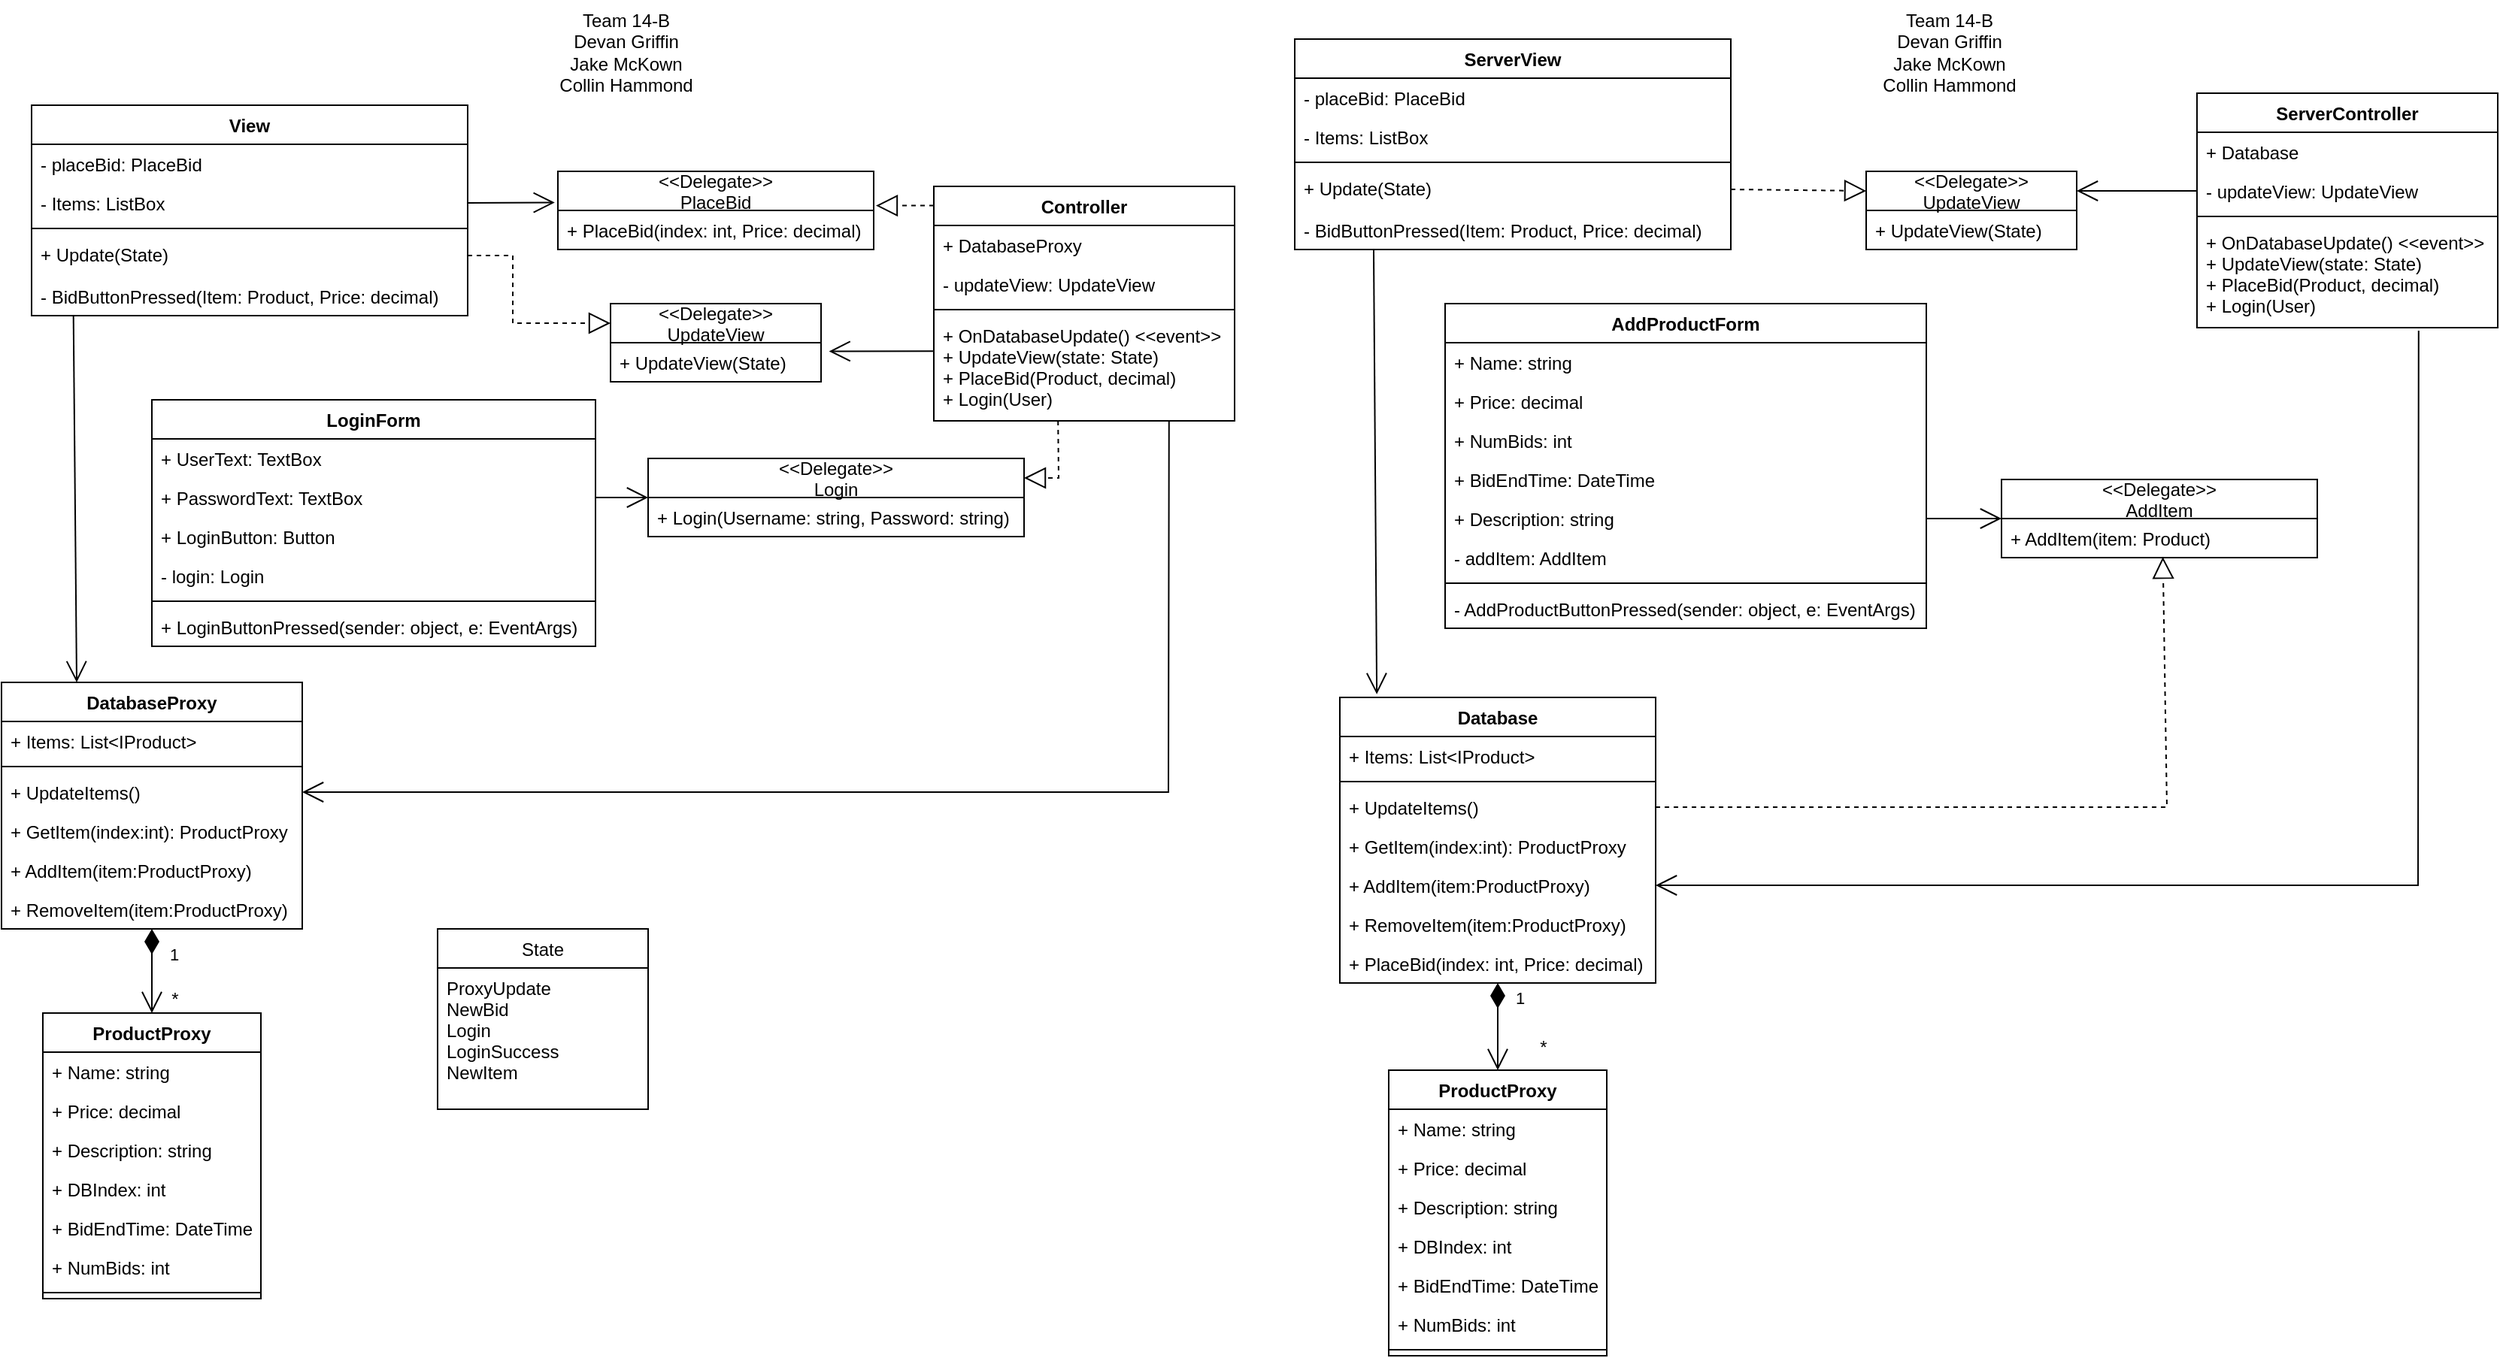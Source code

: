 <mxfile version="20.5.0" type="github" pages="5">
  <diagram id="_ybg5xmUOyzJaFLOutYX" name="Client UML Start">
    <mxGraphModel dx="1422" dy="762" grid="1" gridSize="10" guides="1" tooltips="1" connect="1" arrows="1" fold="1" page="1" pageScale="1" pageWidth="850" pageHeight="1100" math="0" shadow="0">
      <root>
        <mxCell id="0" />
        <mxCell id="1" parent="0" />
        <mxCell id="W6bEYYLRIcHPP9rFKCRN-5" value="Team 14-B&lt;br&gt;Devan Griffin&lt;br&gt;Jake McKown&lt;br&gt;Collin Hammond" style="text;html=1;align=center;verticalAlign=middle;resizable=0;points=[];autosize=1;strokeColor=none;fillColor=none;" parent="1" vertex="1">
          <mxGeometry x="370" y="16" width="110" height="70" as="geometry" />
        </mxCell>
        <mxCell id="W6bEYYLRIcHPP9rFKCRN-11" value="Controller" style="swimlane;fontStyle=1;align=center;verticalAlign=top;childLayout=stackLayout;horizontal=1;startSize=26;horizontalStack=0;resizeParent=1;resizeParentMax=0;resizeLast=0;collapsible=1;marginBottom=0;" parent="1" vertex="1">
          <mxGeometry x="630" y="140" width="200" height="156" as="geometry" />
        </mxCell>
        <mxCell id="W6bEYYLRIcHPP9rFKCRN-12" value="+ DatabaseProxy" style="text;strokeColor=none;fillColor=none;align=left;verticalAlign=top;spacingLeft=4;spacingRight=4;overflow=hidden;rotatable=0;points=[[0,0.5],[1,0.5]];portConstraint=eastwest;" parent="W6bEYYLRIcHPP9rFKCRN-11" vertex="1">
          <mxGeometry y="26" width="200" height="26" as="geometry" />
        </mxCell>
        <mxCell id="s_Hu0N8brTCRO-Dts35n-42" value="- updateView: UpdateView" style="text;strokeColor=none;fillColor=none;align=left;verticalAlign=top;spacingLeft=4;spacingRight=4;overflow=hidden;rotatable=0;points=[[0,0.5],[1,0.5]];portConstraint=eastwest;" parent="W6bEYYLRIcHPP9rFKCRN-11" vertex="1">
          <mxGeometry y="52" width="200" height="26" as="geometry" />
        </mxCell>
        <mxCell id="W6bEYYLRIcHPP9rFKCRN-13" value="" style="line;strokeWidth=1;fillColor=none;align=left;verticalAlign=middle;spacingTop=-1;spacingLeft=3;spacingRight=3;rotatable=0;labelPosition=right;points=[];portConstraint=eastwest;strokeColor=inherit;" parent="W6bEYYLRIcHPP9rFKCRN-11" vertex="1">
          <mxGeometry y="78" width="200" height="8" as="geometry" />
        </mxCell>
        <mxCell id="W6bEYYLRIcHPP9rFKCRN-14" value="+ OnDatabaseUpdate() &lt;&lt;event&gt;&gt;&#xa;+ UpdateView(state: State)&#xa;+ PlaceBid(Product, decimal)&#xa;+ Login(User)" style="text;strokeColor=none;fillColor=none;align=left;verticalAlign=top;spacingLeft=4;spacingRight=4;overflow=hidden;rotatable=0;points=[[0,0.5],[1,0.5]];portConstraint=eastwest;" parent="W6bEYYLRIcHPP9rFKCRN-11" vertex="1">
          <mxGeometry y="86" width="200" height="70" as="geometry" />
        </mxCell>
        <mxCell id="W6bEYYLRIcHPP9rFKCRN-16" value="View" style="swimlane;fontStyle=1;align=center;verticalAlign=top;childLayout=stackLayout;horizontal=1;startSize=26;horizontalStack=0;resizeParent=1;resizeParentMax=0;resizeLast=0;collapsible=1;marginBottom=0;" parent="1" vertex="1">
          <mxGeometry x="30" y="86" width="290" height="140" as="geometry" />
        </mxCell>
        <mxCell id="X-ZSnhfLiTsd9ziclmZ1-25" value="- placeBid: PlaceBid" style="text;strokeColor=none;fillColor=none;align=left;verticalAlign=top;spacingLeft=4;spacingRight=4;overflow=hidden;rotatable=0;points=[[0,0.5],[1,0.5]];portConstraint=eastwest;" parent="W6bEYYLRIcHPP9rFKCRN-16" vertex="1">
          <mxGeometry y="26" width="290" height="26" as="geometry" />
        </mxCell>
        <mxCell id="s_Hu0N8brTCRO-Dts35n-7" value="- Items: ListBox" style="text;strokeColor=none;fillColor=none;align=left;verticalAlign=top;spacingLeft=4;spacingRight=4;overflow=hidden;rotatable=0;points=[[0,0.5],[1,0.5]];portConstraint=eastwest;" parent="W6bEYYLRIcHPP9rFKCRN-16" vertex="1">
          <mxGeometry y="52" width="290" height="26" as="geometry" />
        </mxCell>
        <mxCell id="W6bEYYLRIcHPP9rFKCRN-18" value="" style="line;strokeWidth=1;fillColor=none;align=left;verticalAlign=middle;spacingTop=-1;spacingLeft=3;spacingRight=3;rotatable=0;labelPosition=right;points=[];portConstraint=eastwest;strokeColor=inherit;" parent="W6bEYYLRIcHPP9rFKCRN-16" vertex="1">
          <mxGeometry y="78" width="290" height="8" as="geometry" />
        </mxCell>
        <mxCell id="W6bEYYLRIcHPP9rFKCRN-19" value="+ Update(State)" style="text;strokeColor=none;fillColor=none;align=left;verticalAlign=top;spacingLeft=4;spacingRight=4;overflow=hidden;rotatable=0;points=[[0,0.5],[1,0.5]];portConstraint=eastwest;" parent="W6bEYYLRIcHPP9rFKCRN-16" vertex="1">
          <mxGeometry y="86" width="290" height="28" as="geometry" />
        </mxCell>
        <mxCell id="s_Hu0N8brTCRO-Dts35n-10" value="- BidButtonPressed(Item: Product, Price: decimal)" style="text;strokeColor=none;fillColor=none;align=left;verticalAlign=top;spacingLeft=4;spacingRight=4;overflow=hidden;rotatable=0;points=[[0,0.5],[1,0.5]];portConstraint=eastwest;" parent="W6bEYYLRIcHPP9rFKCRN-16" vertex="1">
          <mxGeometry y="114" width="290" height="26" as="geometry" />
        </mxCell>
        <mxCell id="W6bEYYLRIcHPP9rFKCRN-22" value="&lt;&lt;Delegate&gt;&gt;&#xa;Login" style="swimlane;fontStyle=0;childLayout=stackLayout;horizontal=1;startSize=26;fillColor=none;horizontalStack=0;resizeParent=1;resizeParentMax=0;resizeLast=0;collapsible=1;marginBottom=0;" parent="1" vertex="1">
          <mxGeometry x="440" y="321" width="250" height="52" as="geometry" />
        </mxCell>
        <mxCell id="W6bEYYLRIcHPP9rFKCRN-23" value="+ Login(Username: string, Password: string)" style="text;strokeColor=none;fillColor=none;align=left;verticalAlign=top;spacingLeft=4;spacingRight=4;overflow=hidden;rotatable=0;points=[[0,0.5],[1,0.5]];portConstraint=eastwest;" parent="W6bEYYLRIcHPP9rFKCRN-22" vertex="1">
          <mxGeometry y="26" width="250" height="26" as="geometry" />
        </mxCell>
        <mxCell id="W6bEYYLRIcHPP9rFKCRN-28" value="&lt;&lt;Delegate&gt;&gt;&#xa;PlaceBid" style="swimlane;fontStyle=0;childLayout=stackLayout;horizontal=1;startSize=26;fillColor=none;horizontalStack=0;resizeParent=1;resizeParentMax=0;resizeLast=0;collapsible=1;marginBottom=0;" parent="1" vertex="1">
          <mxGeometry x="380" y="130" width="210" height="52" as="geometry" />
        </mxCell>
        <mxCell id="W6bEYYLRIcHPP9rFKCRN-29" value="+ PlaceBid(index: int, Price: decimal)" style="text;strokeColor=none;fillColor=none;align=left;verticalAlign=top;spacingLeft=4;spacingRight=4;overflow=hidden;rotatable=0;points=[[0,0.5],[1,0.5]];portConstraint=eastwest;" parent="W6bEYYLRIcHPP9rFKCRN-28" vertex="1">
          <mxGeometry y="26" width="210" height="26" as="geometry" />
        </mxCell>
        <mxCell id="W6bEYYLRIcHPP9rFKCRN-38" value="&lt;&lt;Delegate&gt;&gt;&#xa;UpdateView" style="swimlane;fontStyle=0;childLayout=stackLayout;horizontal=1;startSize=26;fillColor=none;horizontalStack=0;resizeParent=1;resizeParentMax=0;resizeLast=0;collapsible=1;marginBottom=0;" parent="1" vertex="1">
          <mxGeometry x="415" y="218" width="140" height="52" as="geometry" />
        </mxCell>
        <mxCell id="W6bEYYLRIcHPP9rFKCRN-39" value="+ UpdateView(State)" style="text;strokeColor=none;fillColor=none;align=left;verticalAlign=top;spacingLeft=4;spacingRight=4;overflow=hidden;rotatable=0;points=[[0,0.5],[1,0.5]];portConstraint=eastwest;" parent="W6bEYYLRIcHPP9rFKCRN-38" vertex="1">
          <mxGeometry y="26" width="140" height="26" as="geometry" />
        </mxCell>
        <mxCell id="W6bEYYLRIcHPP9rFKCRN-41" value="State" style="swimlane;fontStyle=0;childLayout=stackLayout;horizontal=1;startSize=26;fillColor=none;horizontalStack=0;resizeParent=1;resizeParentMax=0;resizeLast=0;collapsible=1;marginBottom=0;" parent="1" vertex="1">
          <mxGeometry x="300" y="634" width="140" height="120" as="geometry" />
        </mxCell>
        <mxCell id="W6bEYYLRIcHPP9rFKCRN-42" value="ProxyUpdate&#xa;NewBid&#xa;Login&#xa;LoginSuccess&#xa;NewItem" style="text;strokeColor=none;fillColor=none;align=left;verticalAlign=top;spacingLeft=4;spacingRight=4;overflow=hidden;rotatable=0;points=[[0,0.5],[1,0.5]];portConstraint=eastwest;" parent="W6bEYYLRIcHPP9rFKCRN-41" vertex="1">
          <mxGeometry y="26" width="140" height="94" as="geometry" />
        </mxCell>
        <mxCell id="X-ZSnhfLiTsd9ziclmZ1-2" value="DatabaseProxy" style="swimlane;fontStyle=1;align=center;verticalAlign=top;childLayout=stackLayout;horizontal=1;startSize=26;horizontalStack=0;resizeParent=1;resizeParentMax=0;resizeLast=0;collapsible=1;marginBottom=0;" parent="1" vertex="1">
          <mxGeometry x="10" y="470" width="200" height="164" as="geometry" />
        </mxCell>
        <mxCell id="X-ZSnhfLiTsd9ziclmZ1-3" value="+ Items: List&lt;IProduct&gt;" style="text;strokeColor=none;fillColor=none;align=left;verticalAlign=top;spacingLeft=4;spacingRight=4;overflow=hidden;rotatable=0;points=[[0,0.5],[1,0.5]];portConstraint=eastwest;" parent="X-ZSnhfLiTsd9ziclmZ1-2" vertex="1">
          <mxGeometry y="26" width="200" height="26" as="geometry" />
        </mxCell>
        <mxCell id="X-ZSnhfLiTsd9ziclmZ1-4" value="" style="line;strokeWidth=1;fillColor=none;align=left;verticalAlign=middle;spacingTop=-1;spacingLeft=3;spacingRight=3;rotatable=0;labelPosition=right;points=[];portConstraint=eastwest;strokeColor=inherit;" parent="X-ZSnhfLiTsd9ziclmZ1-2" vertex="1">
          <mxGeometry y="52" width="200" height="8" as="geometry" />
        </mxCell>
        <mxCell id="X-ZSnhfLiTsd9ziclmZ1-5" value="+ UpdateItems()" style="text;strokeColor=none;fillColor=none;align=left;verticalAlign=top;spacingLeft=4;spacingRight=4;overflow=hidden;rotatable=0;points=[[0,0.5],[1,0.5]];portConstraint=eastwest;" parent="X-ZSnhfLiTsd9ziclmZ1-2" vertex="1">
          <mxGeometry y="60" width="200" height="26" as="geometry" />
        </mxCell>
        <mxCell id="X-ZSnhfLiTsd9ziclmZ1-6" value="+ GetItem(index:int): ProductProxy" style="text;strokeColor=none;fillColor=none;align=left;verticalAlign=top;spacingLeft=4;spacingRight=4;overflow=hidden;rotatable=0;points=[[0,0.5],[1,0.5]];portConstraint=eastwest;" parent="X-ZSnhfLiTsd9ziclmZ1-2" vertex="1">
          <mxGeometry y="86" width="200" height="26" as="geometry" />
        </mxCell>
        <mxCell id="X-ZSnhfLiTsd9ziclmZ1-7" value="+ AddItem(item:ProductProxy)" style="text;strokeColor=none;fillColor=none;align=left;verticalAlign=top;spacingLeft=4;spacingRight=4;overflow=hidden;rotatable=0;points=[[0,0.5],[1,0.5]];portConstraint=eastwest;" parent="X-ZSnhfLiTsd9ziclmZ1-2" vertex="1">
          <mxGeometry y="112" width="200" height="26" as="geometry" />
        </mxCell>
        <mxCell id="X-ZSnhfLiTsd9ziclmZ1-8" value="+ RemoveItem(item:ProductProxy)" style="text;strokeColor=none;fillColor=none;align=left;verticalAlign=top;spacingLeft=4;spacingRight=4;overflow=hidden;rotatable=0;points=[[0,0.5],[1,0.5]];portConstraint=eastwest;" parent="X-ZSnhfLiTsd9ziclmZ1-2" vertex="1">
          <mxGeometry y="138" width="200" height="26" as="geometry" />
        </mxCell>
        <mxCell id="X-ZSnhfLiTsd9ziclmZ1-9" value="ProductProxy" style="swimlane;fontStyle=1;align=center;verticalAlign=top;childLayout=stackLayout;horizontal=1;startSize=26;horizontalStack=0;resizeParent=1;resizeParentMax=0;resizeLast=0;collapsible=1;marginBottom=0;" parent="1" vertex="1">
          <mxGeometry x="37.5" y="690" width="145" height="190" as="geometry" />
        </mxCell>
        <mxCell id="X-ZSnhfLiTsd9ziclmZ1-10" value="+ Name: string" style="text;strokeColor=none;fillColor=none;align=left;verticalAlign=top;spacingLeft=4;spacingRight=4;overflow=hidden;rotatable=0;points=[[0,0.5],[1,0.5]];portConstraint=eastwest;" parent="X-ZSnhfLiTsd9ziclmZ1-9" vertex="1">
          <mxGeometry y="26" width="145" height="26" as="geometry" />
        </mxCell>
        <mxCell id="X-ZSnhfLiTsd9ziclmZ1-11" value="+ Price: decimal" style="text;strokeColor=none;fillColor=none;align=left;verticalAlign=top;spacingLeft=4;spacingRight=4;overflow=hidden;rotatable=0;points=[[0,0.5],[1,0.5]];portConstraint=eastwest;" parent="X-ZSnhfLiTsd9ziclmZ1-9" vertex="1">
          <mxGeometry y="52" width="145" height="26" as="geometry" />
        </mxCell>
        <mxCell id="X-ZSnhfLiTsd9ziclmZ1-12" value="+ Description: string" style="text;strokeColor=none;fillColor=none;align=left;verticalAlign=top;spacingLeft=4;spacingRight=4;overflow=hidden;rotatable=0;points=[[0,0.5],[1,0.5]];portConstraint=eastwest;" parent="X-ZSnhfLiTsd9ziclmZ1-9" vertex="1">
          <mxGeometry y="78" width="145" height="26" as="geometry" />
        </mxCell>
        <mxCell id="X-ZSnhfLiTsd9ziclmZ1-13" value="+ DBIndex: int" style="text;strokeColor=none;fillColor=none;align=left;verticalAlign=top;spacingLeft=4;spacingRight=4;overflow=hidden;rotatable=0;points=[[0,0.5],[1,0.5]];portConstraint=eastwest;" parent="X-ZSnhfLiTsd9ziclmZ1-9" vertex="1">
          <mxGeometry y="104" width="145" height="26" as="geometry" />
        </mxCell>
        <mxCell id="X-ZSnhfLiTsd9ziclmZ1-21" value="+ BidEndTime: DateTime" style="text;strokeColor=none;fillColor=none;align=left;verticalAlign=top;spacingLeft=4;spacingRight=4;overflow=hidden;rotatable=0;points=[[0,0.5],[1,0.5]];portConstraint=eastwest;" parent="X-ZSnhfLiTsd9ziclmZ1-9" vertex="1">
          <mxGeometry y="130" width="145" height="26" as="geometry" />
        </mxCell>
        <mxCell id="s_Hu0N8brTCRO-Dts35n-8" value="+ NumBids: int" style="text;strokeColor=none;fillColor=none;align=left;verticalAlign=top;spacingLeft=4;spacingRight=4;overflow=hidden;rotatable=0;points=[[0,0.5],[1,0.5]];portConstraint=eastwest;" parent="X-ZSnhfLiTsd9ziclmZ1-9" vertex="1">
          <mxGeometry y="156" width="145" height="26" as="geometry" />
        </mxCell>
        <mxCell id="X-ZSnhfLiTsd9ziclmZ1-14" value="" style="line;strokeWidth=1;fillColor=none;align=left;verticalAlign=middle;spacingTop=-1;spacingLeft=3;spacingRight=3;rotatable=0;labelPosition=right;points=[];portConstraint=eastwest;strokeColor=inherit;" parent="X-ZSnhfLiTsd9ziclmZ1-9" vertex="1">
          <mxGeometry y="182" width="145" height="8" as="geometry" />
        </mxCell>
        <mxCell id="X-ZSnhfLiTsd9ziclmZ1-15" value="1" style="endArrow=open;html=1;endSize=12;startArrow=diamondThin;startSize=14;startFill=1;edgeStyle=orthogonalEdgeStyle;align=left;verticalAlign=bottom;rounded=0;" parent="1" source="X-ZSnhfLiTsd9ziclmZ1-2" target="X-ZSnhfLiTsd9ziclmZ1-9" edge="1">
          <mxGeometry x="-0.071" y="10" relative="1" as="geometry">
            <mxPoint x="200" y="902" as="sourcePoint" />
            <mxPoint x="360" y="902" as="targetPoint" />
            <mxPoint as="offset" />
          </mxGeometry>
        </mxCell>
        <mxCell id="X-ZSnhfLiTsd9ziclmZ1-16" value="*" style="text;html=1;align=center;verticalAlign=middle;resizable=0;points=[];autosize=1;strokeColor=none;fillColor=none;" parent="1" vertex="1">
          <mxGeometry x="110" y="666" width="30" height="30" as="geometry" />
        </mxCell>
        <mxCell id="s_Hu0N8brTCRO-Dts35n-1" value="LoginForm" style="swimlane;fontStyle=1;align=center;verticalAlign=top;childLayout=stackLayout;horizontal=1;startSize=26;horizontalStack=0;resizeParent=1;resizeParentMax=0;resizeLast=0;collapsible=1;marginBottom=0;" parent="1" vertex="1">
          <mxGeometry x="110" y="282" width="295" height="164" as="geometry" />
        </mxCell>
        <mxCell id="s_Hu0N8brTCRO-Dts35n-2" value="+ UserText: TextBox" style="text;strokeColor=none;fillColor=none;align=left;verticalAlign=top;spacingLeft=4;spacingRight=4;overflow=hidden;rotatable=0;points=[[0,0.5],[1,0.5]];portConstraint=eastwest;" parent="s_Hu0N8brTCRO-Dts35n-1" vertex="1">
          <mxGeometry y="26" width="295" height="26" as="geometry" />
        </mxCell>
        <mxCell id="s_Hu0N8brTCRO-Dts35n-5" value="+ PasswordText: TextBox" style="text;strokeColor=none;fillColor=none;align=left;verticalAlign=top;spacingLeft=4;spacingRight=4;overflow=hidden;rotatable=0;points=[[0,0.5],[1,0.5]];portConstraint=eastwest;" parent="s_Hu0N8brTCRO-Dts35n-1" vertex="1">
          <mxGeometry y="52" width="295" height="26" as="geometry" />
        </mxCell>
        <mxCell id="s_Hu0N8brTCRO-Dts35n-6" value="+ LoginButton: Button" style="text;strokeColor=none;fillColor=none;align=left;verticalAlign=top;spacingLeft=4;spacingRight=4;overflow=hidden;rotatable=0;points=[[0,0.5],[1,0.5]];portConstraint=eastwest;" parent="s_Hu0N8brTCRO-Dts35n-1" vertex="1">
          <mxGeometry y="78" width="295" height="26" as="geometry" />
        </mxCell>
        <mxCell id="X-ZSnhfLiTsd9ziclmZ1-24" value="- login: Login" style="text;strokeColor=none;fillColor=none;align=left;verticalAlign=top;spacingLeft=4;spacingRight=4;overflow=hidden;rotatable=0;points=[[0,0.5],[1,0.5]];portConstraint=eastwest;" parent="s_Hu0N8brTCRO-Dts35n-1" vertex="1">
          <mxGeometry y="104" width="295" height="26" as="geometry" />
        </mxCell>
        <mxCell id="s_Hu0N8brTCRO-Dts35n-3" value="" style="line;strokeWidth=1;fillColor=none;align=left;verticalAlign=middle;spacingTop=-1;spacingLeft=3;spacingRight=3;rotatable=0;labelPosition=right;points=[];portConstraint=eastwest;strokeColor=inherit;" parent="s_Hu0N8brTCRO-Dts35n-1" vertex="1">
          <mxGeometry y="130" width="295" height="8" as="geometry" />
        </mxCell>
        <mxCell id="s_Hu0N8brTCRO-Dts35n-4" value="+ LoginButtonPressed(sender: object, e: EventArgs)" style="text;strokeColor=none;fillColor=none;align=left;verticalAlign=top;spacingLeft=4;spacingRight=4;overflow=hidden;rotatable=0;points=[[0,0.5],[1,0.5]];portConstraint=eastwest;" parent="s_Hu0N8brTCRO-Dts35n-1" vertex="1">
          <mxGeometry y="138" width="295" height="26" as="geometry" />
        </mxCell>
        <mxCell id="s_Hu0N8brTCRO-Dts35n-22" value="Database" style="swimlane;fontStyle=1;align=center;verticalAlign=top;childLayout=stackLayout;horizontal=1;startSize=26;horizontalStack=0;resizeParent=1;resizeParentMax=0;resizeLast=0;collapsible=1;marginBottom=0;" parent="1" vertex="1">
          <mxGeometry x="900" y="480" width="210" height="190" as="geometry" />
        </mxCell>
        <mxCell id="s_Hu0N8brTCRO-Dts35n-23" value="+ Items: List&lt;IProduct&gt;" style="text;strokeColor=none;fillColor=none;align=left;verticalAlign=top;spacingLeft=4;spacingRight=4;overflow=hidden;rotatable=0;points=[[0,0.5],[1,0.5]];portConstraint=eastwest;" parent="s_Hu0N8brTCRO-Dts35n-22" vertex="1">
          <mxGeometry y="26" width="210" height="26" as="geometry" />
        </mxCell>
        <mxCell id="s_Hu0N8brTCRO-Dts35n-24" value="" style="line;strokeWidth=1;fillColor=none;align=left;verticalAlign=middle;spacingTop=-1;spacingLeft=3;spacingRight=3;rotatable=0;labelPosition=right;points=[];portConstraint=eastwest;strokeColor=inherit;" parent="s_Hu0N8brTCRO-Dts35n-22" vertex="1">
          <mxGeometry y="52" width="210" height="8" as="geometry" />
        </mxCell>
        <mxCell id="s_Hu0N8brTCRO-Dts35n-25" value="+ UpdateItems()" style="text;strokeColor=none;fillColor=none;align=left;verticalAlign=top;spacingLeft=4;spacingRight=4;overflow=hidden;rotatable=0;points=[[0,0.5],[1,0.5]];portConstraint=eastwest;" parent="s_Hu0N8brTCRO-Dts35n-22" vertex="1">
          <mxGeometry y="60" width="210" height="26" as="geometry" />
        </mxCell>
        <mxCell id="s_Hu0N8brTCRO-Dts35n-26" value="+ GetItem(index:int): ProductProxy" style="text;strokeColor=none;fillColor=none;align=left;verticalAlign=top;spacingLeft=4;spacingRight=4;overflow=hidden;rotatable=0;points=[[0,0.5],[1,0.5]];portConstraint=eastwest;" parent="s_Hu0N8brTCRO-Dts35n-22" vertex="1">
          <mxGeometry y="86" width="210" height="26" as="geometry" />
        </mxCell>
        <mxCell id="s_Hu0N8brTCRO-Dts35n-27" value="+ AddItem(item:ProductProxy)" style="text;strokeColor=none;fillColor=none;align=left;verticalAlign=top;spacingLeft=4;spacingRight=4;overflow=hidden;rotatable=0;points=[[0,0.5],[1,0.5]];portConstraint=eastwest;" parent="s_Hu0N8brTCRO-Dts35n-22" vertex="1">
          <mxGeometry y="112" width="210" height="26" as="geometry" />
        </mxCell>
        <mxCell id="s_Hu0N8brTCRO-Dts35n-28" value="+ RemoveItem(item:ProductProxy)" style="text;strokeColor=none;fillColor=none;align=left;verticalAlign=top;spacingLeft=4;spacingRight=4;overflow=hidden;rotatable=0;points=[[0,0.5],[1,0.5]];portConstraint=eastwest;" parent="s_Hu0N8brTCRO-Dts35n-22" vertex="1">
          <mxGeometry y="138" width="210" height="26" as="geometry" />
        </mxCell>
        <mxCell id="s_Hu0N8brTCRO-Dts35n-92" value="+ PlaceBid(index: int, Price: decimal)" style="text;strokeColor=none;fillColor=none;align=left;verticalAlign=top;spacingLeft=4;spacingRight=4;overflow=hidden;rotatable=0;points=[[0,0.5],[1,0.5]];portConstraint=eastwest;" parent="s_Hu0N8brTCRO-Dts35n-22" vertex="1">
          <mxGeometry y="164" width="210" height="26" as="geometry" />
        </mxCell>
        <mxCell id="s_Hu0N8brTCRO-Dts35n-29" value="ProductProxy" style="swimlane;fontStyle=1;align=center;verticalAlign=top;childLayout=stackLayout;horizontal=1;startSize=26;horizontalStack=0;resizeParent=1;resizeParentMax=0;resizeLast=0;collapsible=1;marginBottom=0;" parent="1" vertex="1">
          <mxGeometry x="932.5" y="728" width="145" height="190" as="geometry" />
        </mxCell>
        <mxCell id="s_Hu0N8brTCRO-Dts35n-30" value="+ Name: string" style="text;strokeColor=none;fillColor=none;align=left;verticalAlign=top;spacingLeft=4;spacingRight=4;overflow=hidden;rotatable=0;points=[[0,0.5],[1,0.5]];portConstraint=eastwest;" parent="s_Hu0N8brTCRO-Dts35n-29" vertex="1">
          <mxGeometry y="26" width="145" height="26" as="geometry" />
        </mxCell>
        <mxCell id="s_Hu0N8brTCRO-Dts35n-31" value="+ Price: decimal" style="text;strokeColor=none;fillColor=none;align=left;verticalAlign=top;spacingLeft=4;spacingRight=4;overflow=hidden;rotatable=0;points=[[0,0.5],[1,0.5]];portConstraint=eastwest;" parent="s_Hu0N8brTCRO-Dts35n-29" vertex="1">
          <mxGeometry y="52" width="145" height="26" as="geometry" />
        </mxCell>
        <mxCell id="s_Hu0N8brTCRO-Dts35n-32" value="+ Description: string" style="text;strokeColor=none;fillColor=none;align=left;verticalAlign=top;spacingLeft=4;spacingRight=4;overflow=hidden;rotatable=0;points=[[0,0.5],[1,0.5]];portConstraint=eastwest;" parent="s_Hu0N8brTCRO-Dts35n-29" vertex="1">
          <mxGeometry y="78" width="145" height="26" as="geometry" />
        </mxCell>
        <mxCell id="s_Hu0N8brTCRO-Dts35n-33" value="+ DBIndex: int" style="text;strokeColor=none;fillColor=none;align=left;verticalAlign=top;spacingLeft=4;spacingRight=4;overflow=hidden;rotatable=0;points=[[0,0.5],[1,0.5]];portConstraint=eastwest;" parent="s_Hu0N8brTCRO-Dts35n-29" vertex="1">
          <mxGeometry y="104" width="145" height="26" as="geometry" />
        </mxCell>
        <mxCell id="s_Hu0N8brTCRO-Dts35n-34" value="+ BidEndTime: DateTime" style="text;strokeColor=none;fillColor=none;align=left;verticalAlign=top;spacingLeft=4;spacingRight=4;overflow=hidden;rotatable=0;points=[[0,0.5],[1,0.5]];portConstraint=eastwest;" parent="s_Hu0N8brTCRO-Dts35n-29" vertex="1">
          <mxGeometry y="130" width="145" height="26" as="geometry" />
        </mxCell>
        <mxCell id="s_Hu0N8brTCRO-Dts35n-35" value="+ NumBids: int" style="text;strokeColor=none;fillColor=none;align=left;verticalAlign=top;spacingLeft=4;spacingRight=4;overflow=hidden;rotatable=0;points=[[0,0.5],[1,0.5]];portConstraint=eastwest;" parent="s_Hu0N8brTCRO-Dts35n-29" vertex="1">
          <mxGeometry y="156" width="145" height="26" as="geometry" />
        </mxCell>
        <mxCell id="s_Hu0N8brTCRO-Dts35n-37" value="" style="line;strokeWidth=1;fillColor=none;align=left;verticalAlign=middle;spacingTop=-1;spacingLeft=3;spacingRight=3;rotatable=0;labelPosition=right;points=[];portConstraint=eastwest;strokeColor=inherit;" parent="s_Hu0N8brTCRO-Dts35n-29" vertex="1">
          <mxGeometry y="182" width="145" height="8" as="geometry" />
        </mxCell>
        <mxCell id="s_Hu0N8brTCRO-Dts35n-38" value="1" style="endArrow=open;html=1;endSize=12;startArrow=diamondThin;startSize=14;startFill=1;edgeStyle=orthogonalEdgeStyle;align=left;verticalAlign=bottom;rounded=0;" parent="1" source="s_Hu0N8brTCRO-Dts35n-22" target="s_Hu0N8brTCRO-Dts35n-29" edge="1">
          <mxGeometry x="-0.351" y="10" relative="1" as="geometry">
            <mxPoint x="700" y="728" as="sourcePoint" />
            <mxPoint x="860" y="728" as="targetPoint" />
            <mxPoint as="offset" />
          </mxGeometry>
        </mxCell>
        <mxCell id="s_Hu0N8brTCRO-Dts35n-39" value="*" style="text;html=1;align=center;verticalAlign=middle;resizable=0;points=[];autosize=1;strokeColor=none;fillColor=none;" parent="1" vertex="1">
          <mxGeometry x="1020" y="698" width="30" height="30" as="geometry" />
        </mxCell>
        <mxCell id="s_Hu0N8brTCRO-Dts35n-40" value="" style="endArrow=open;endFill=1;endSize=12;html=1;rounded=0;exitX=1;exitY=0.5;exitDx=0;exitDy=0;entryX=-0.01;entryY=0.4;entryDx=0;entryDy=0;entryPerimeter=0;" parent="1" source="s_Hu0N8brTCRO-Dts35n-7" target="W6bEYYLRIcHPP9rFKCRN-28" edge="1">
          <mxGeometry width="160" relative="1" as="geometry">
            <mxPoint x="440" y="290" as="sourcePoint" />
            <mxPoint x="600" y="290" as="targetPoint" />
          </mxGeometry>
        </mxCell>
        <mxCell id="s_Hu0N8brTCRO-Dts35n-41" value="" style="endArrow=block;dashed=1;endFill=0;endSize=12;html=1;rounded=0;exitX=0;exitY=0.082;exitDx=0;exitDy=0;exitPerimeter=0;entryX=1.007;entryY=0.438;entryDx=0;entryDy=0;entryPerimeter=0;" parent="1" source="W6bEYYLRIcHPP9rFKCRN-11" target="W6bEYYLRIcHPP9rFKCRN-28" edge="1">
          <mxGeometry width="160" relative="1" as="geometry">
            <mxPoint x="580" y="240" as="sourcePoint" />
            <mxPoint x="740" y="240" as="targetPoint" />
          </mxGeometry>
        </mxCell>
        <mxCell id="s_Hu0N8brTCRO-Dts35n-43" value="" style="endArrow=open;endFill=1;endSize=12;html=1;rounded=0;exitX=-0.001;exitY=0.337;exitDx=0;exitDy=0;exitPerimeter=0;entryX=0.663;entryY=0.222;entryDx=0;entryDy=0;entryPerimeter=0;" parent="1" source="W6bEYYLRIcHPP9rFKCRN-14" edge="1">
          <mxGeometry width="160" relative="1" as="geometry">
            <mxPoint x="470" y="300" as="sourcePoint" />
            <mxPoint x="560.29" y="249.76" as="targetPoint" />
          </mxGeometry>
        </mxCell>
        <mxCell id="s_Hu0N8brTCRO-Dts35n-45" value="" style="endArrow=block;dashed=1;endFill=0;endSize=12;html=1;rounded=0;exitX=1;exitY=0.5;exitDx=0;exitDy=0;entryX=0;entryY=0.25;entryDx=0;entryDy=0;" parent="1" source="W6bEYYLRIcHPP9rFKCRN-19" target="W6bEYYLRIcHPP9rFKCRN-38" edge="1">
          <mxGeometry width="160" relative="1" as="geometry">
            <mxPoint x="440" y="350" as="sourcePoint" />
            <mxPoint x="600" y="350" as="targetPoint" />
            <Array as="points">
              <mxPoint x="350" y="186" />
              <mxPoint x="350" y="231" />
            </Array>
          </mxGeometry>
        </mxCell>
        <mxCell id="s_Hu0N8brTCRO-Dts35n-46" value="" style="endArrow=open;endFill=1;endSize=12;html=1;rounded=0;exitX=1;exitY=0.5;exitDx=0;exitDy=0;" parent="1" source="s_Hu0N8brTCRO-Dts35n-5" target="W6bEYYLRIcHPP9rFKCRN-22" edge="1">
          <mxGeometry width="160" relative="1" as="geometry">
            <mxPoint x="490" y="470" as="sourcePoint" />
            <mxPoint x="390" y="330" as="targetPoint" />
          </mxGeometry>
        </mxCell>
        <mxCell id="s_Hu0N8brTCRO-Dts35n-47" value="" style="endArrow=block;dashed=1;endFill=0;endSize=12;html=1;rounded=0;exitX=0.413;exitY=1;exitDx=0;exitDy=0;exitPerimeter=0;entryX=1;entryY=0.25;entryDx=0;entryDy=0;" parent="1" source="W6bEYYLRIcHPP9rFKCRN-14" target="W6bEYYLRIcHPP9rFKCRN-22" edge="1">
          <mxGeometry width="160" relative="1" as="geometry">
            <mxPoint x="500" y="390" as="sourcePoint" />
            <mxPoint x="660" y="390" as="targetPoint" />
            <Array as="points">
              <mxPoint x="713" y="334" />
            </Array>
          </mxGeometry>
        </mxCell>
        <mxCell id="s_Hu0N8brTCRO-Dts35n-49" value="" style="endArrow=open;endFill=1;endSize=12;html=1;rounded=0;exitX=0.096;exitY=0.987;exitDx=0;exitDy=0;entryX=0.25;entryY=0;entryDx=0;entryDy=0;exitPerimeter=0;" parent="1" source="s_Hu0N8brTCRO-Dts35n-10" target="X-ZSnhfLiTsd9ziclmZ1-2" edge="1">
          <mxGeometry width="160" relative="1" as="geometry">
            <mxPoint x="220" y="360" as="sourcePoint" />
            <mxPoint x="380" y="360" as="targetPoint" />
          </mxGeometry>
        </mxCell>
        <mxCell id="s_Hu0N8brTCRO-Dts35n-51" value="ServerView" style="swimlane;fontStyle=1;align=center;verticalAlign=top;childLayout=stackLayout;horizontal=1;startSize=26;horizontalStack=0;resizeParent=1;resizeParentMax=0;resizeLast=0;collapsible=1;marginBottom=0;" parent="1" vertex="1">
          <mxGeometry x="870" y="42" width="290" height="140" as="geometry" />
        </mxCell>
        <mxCell id="s_Hu0N8brTCRO-Dts35n-52" value="- placeBid: PlaceBid" style="text;strokeColor=none;fillColor=none;align=left;verticalAlign=top;spacingLeft=4;spacingRight=4;overflow=hidden;rotatable=0;points=[[0,0.5],[1,0.5]];portConstraint=eastwest;" parent="s_Hu0N8brTCRO-Dts35n-51" vertex="1">
          <mxGeometry y="26" width="290" height="26" as="geometry" />
        </mxCell>
        <mxCell id="s_Hu0N8brTCRO-Dts35n-53" value="- Items: ListBox" style="text;strokeColor=none;fillColor=none;align=left;verticalAlign=top;spacingLeft=4;spacingRight=4;overflow=hidden;rotatable=0;points=[[0,0.5],[1,0.5]];portConstraint=eastwest;" parent="s_Hu0N8brTCRO-Dts35n-51" vertex="1">
          <mxGeometry y="52" width="290" height="26" as="geometry" />
        </mxCell>
        <mxCell id="s_Hu0N8brTCRO-Dts35n-54" value="" style="line;strokeWidth=1;fillColor=none;align=left;verticalAlign=middle;spacingTop=-1;spacingLeft=3;spacingRight=3;rotatable=0;labelPosition=right;points=[];portConstraint=eastwest;strokeColor=inherit;" parent="s_Hu0N8brTCRO-Dts35n-51" vertex="1">
          <mxGeometry y="78" width="290" height="8" as="geometry" />
        </mxCell>
        <mxCell id="s_Hu0N8brTCRO-Dts35n-55" value="+ Update(State)" style="text;strokeColor=none;fillColor=none;align=left;verticalAlign=top;spacingLeft=4;spacingRight=4;overflow=hidden;rotatable=0;points=[[0,0.5],[1,0.5]];portConstraint=eastwest;" parent="s_Hu0N8brTCRO-Dts35n-51" vertex="1">
          <mxGeometry y="86" width="290" height="28" as="geometry" />
        </mxCell>
        <mxCell id="s_Hu0N8brTCRO-Dts35n-56" value="- BidButtonPressed(Item: Product, Price: decimal)" style="text;strokeColor=none;fillColor=none;align=left;verticalAlign=top;spacingLeft=4;spacingRight=4;overflow=hidden;rotatable=0;points=[[0,0.5],[1,0.5]];portConstraint=eastwest;" parent="s_Hu0N8brTCRO-Dts35n-51" vertex="1">
          <mxGeometry y="114" width="290" height="26" as="geometry" />
        </mxCell>
        <mxCell id="s_Hu0N8brTCRO-Dts35n-57" value="&lt;&lt;Delegate&gt;&gt;&#xa;UpdateView" style="swimlane;fontStyle=0;childLayout=stackLayout;horizontal=1;startSize=26;fillColor=none;horizontalStack=0;resizeParent=1;resizeParentMax=0;resizeLast=0;collapsible=1;marginBottom=0;" parent="1" vertex="1">
          <mxGeometry x="1250" y="130" width="140" height="52" as="geometry" />
        </mxCell>
        <mxCell id="s_Hu0N8brTCRO-Dts35n-58" value="+ UpdateView(State)" style="text;strokeColor=none;fillColor=none;align=left;verticalAlign=top;spacingLeft=4;spacingRight=4;overflow=hidden;rotatable=0;points=[[0,0.5],[1,0.5]];portConstraint=eastwest;" parent="s_Hu0N8brTCRO-Dts35n-57" vertex="1">
          <mxGeometry y="26" width="140" height="26" as="geometry" />
        </mxCell>
        <mxCell id="s_Hu0N8brTCRO-Dts35n-61" value="ServerController" style="swimlane;fontStyle=1;align=center;verticalAlign=top;childLayout=stackLayout;horizontal=1;startSize=26;horizontalStack=0;resizeParent=1;resizeParentMax=0;resizeLast=0;collapsible=1;marginBottom=0;" parent="1" vertex="1">
          <mxGeometry x="1470" y="78" width="200" height="156" as="geometry" />
        </mxCell>
        <mxCell id="s_Hu0N8brTCRO-Dts35n-62" value="+ Database" style="text;strokeColor=none;fillColor=none;align=left;verticalAlign=top;spacingLeft=4;spacingRight=4;overflow=hidden;rotatable=0;points=[[0,0.5],[1,0.5]];portConstraint=eastwest;" parent="s_Hu0N8brTCRO-Dts35n-61" vertex="1">
          <mxGeometry y="26" width="200" height="26" as="geometry" />
        </mxCell>
        <mxCell id="s_Hu0N8brTCRO-Dts35n-63" value="- updateView: UpdateView" style="text;strokeColor=none;fillColor=none;align=left;verticalAlign=top;spacingLeft=4;spacingRight=4;overflow=hidden;rotatable=0;points=[[0,0.5],[1,0.5]];portConstraint=eastwest;" parent="s_Hu0N8brTCRO-Dts35n-61" vertex="1">
          <mxGeometry y="52" width="200" height="26" as="geometry" />
        </mxCell>
        <mxCell id="s_Hu0N8brTCRO-Dts35n-64" value="" style="line;strokeWidth=1;fillColor=none;align=left;verticalAlign=middle;spacingTop=-1;spacingLeft=3;spacingRight=3;rotatable=0;labelPosition=right;points=[];portConstraint=eastwest;strokeColor=inherit;" parent="s_Hu0N8brTCRO-Dts35n-61" vertex="1">
          <mxGeometry y="78" width="200" height="8" as="geometry" />
        </mxCell>
        <mxCell id="s_Hu0N8brTCRO-Dts35n-65" value="+ OnDatabaseUpdate() &lt;&lt;event&gt;&gt;&#xa;+ UpdateView(state: State)&#xa;+ PlaceBid(Product, decimal)&#xa;+ Login(User)" style="text;strokeColor=none;fillColor=none;align=left;verticalAlign=top;spacingLeft=4;spacingRight=4;overflow=hidden;rotatable=0;points=[[0,0.5],[1,0.5]];portConstraint=eastwest;" parent="s_Hu0N8brTCRO-Dts35n-61" vertex="1">
          <mxGeometry y="86" width="200" height="70" as="geometry" />
        </mxCell>
        <mxCell id="s_Hu0N8brTCRO-Dts35n-66" value="" style="endArrow=open;endFill=1;endSize=12;html=1;rounded=0;exitX=0.782;exitY=0.994;exitDx=0;exitDy=0;exitPerimeter=0;entryX=1;entryY=0.5;entryDx=0;entryDy=0;" parent="1" source="W6bEYYLRIcHPP9rFKCRN-14" target="X-ZSnhfLiTsd9ziclmZ1-5" edge="1">
          <mxGeometry width="160" relative="1" as="geometry">
            <mxPoint x="370" y="460" as="sourcePoint" />
            <mxPoint x="530" y="460" as="targetPoint" />
            <Array as="points">
              <mxPoint x="786" y="543" />
            </Array>
          </mxGeometry>
        </mxCell>
        <mxCell id="s_Hu0N8brTCRO-Dts35n-67" value="AddProductForm" style="swimlane;fontStyle=1;align=center;verticalAlign=top;childLayout=stackLayout;horizontal=1;startSize=26;horizontalStack=0;resizeParent=1;resizeParentMax=0;resizeLast=0;collapsible=1;marginBottom=0;" parent="1" vertex="1">
          <mxGeometry x="970" y="218" width="320" height="216" as="geometry" />
        </mxCell>
        <mxCell id="s_Hu0N8brTCRO-Dts35n-68" value="+ Name: string" style="text;strokeColor=none;fillColor=none;align=left;verticalAlign=top;spacingLeft=4;spacingRight=4;overflow=hidden;rotatable=0;points=[[0,0.5],[1,0.5]];portConstraint=eastwest;" parent="s_Hu0N8brTCRO-Dts35n-67" vertex="1">
          <mxGeometry y="26" width="320" height="26" as="geometry" />
        </mxCell>
        <mxCell id="s_Hu0N8brTCRO-Dts35n-77" value="+ Price: decimal" style="text;strokeColor=none;fillColor=none;align=left;verticalAlign=top;spacingLeft=4;spacingRight=4;overflow=hidden;rotatable=0;points=[[0,0.5],[1,0.5]];portConstraint=eastwest;" parent="s_Hu0N8brTCRO-Dts35n-67" vertex="1">
          <mxGeometry y="52" width="320" height="26" as="geometry" />
        </mxCell>
        <mxCell id="s_Hu0N8brTCRO-Dts35n-80" value="+ NumBids: int" style="text;strokeColor=none;fillColor=none;align=left;verticalAlign=top;spacingLeft=4;spacingRight=4;overflow=hidden;rotatable=0;points=[[0,0.5],[1,0.5]];portConstraint=eastwest;" parent="s_Hu0N8brTCRO-Dts35n-67" vertex="1">
          <mxGeometry y="78" width="320" height="26" as="geometry" />
        </mxCell>
        <mxCell id="s_Hu0N8brTCRO-Dts35n-79" value="+ BidEndTime: DateTime" style="text;strokeColor=none;fillColor=none;align=left;verticalAlign=top;spacingLeft=4;spacingRight=4;overflow=hidden;rotatable=0;points=[[0,0.5],[1,0.5]];portConstraint=eastwest;" parent="s_Hu0N8brTCRO-Dts35n-67" vertex="1">
          <mxGeometry y="104" width="320" height="26" as="geometry" />
        </mxCell>
        <mxCell id="s_Hu0N8brTCRO-Dts35n-78" value="+ Description: string" style="text;strokeColor=none;fillColor=none;align=left;verticalAlign=top;spacingLeft=4;spacingRight=4;overflow=hidden;rotatable=0;points=[[0,0.5],[1,0.5]];portConstraint=eastwest;" parent="s_Hu0N8brTCRO-Dts35n-67" vertex="1">
          <mxGeometry y="130" width="320" height="26" as="geometry" />
        </mxCell>
        <mxCell id="s_Hu0N8brTCRO-Dts35n-83" value="- addItem: AddItem" style="text;strokeColor=none;fillColor=none;align=left;verticalAlign=top;spacingLeft=4;spacingRight=4;overflow=hidden;rotatable=0;points=[[0,0.5],[1,0.5]];portConstraint=eastwest;" parent="s_Hu0N8brTCRO-Dts35n-67" vertex="1">
          <mxGeometry y="156" width="320" height="26" as="geometry" />
        </mxCell>
        <mxCell id="s_Hu0N8brTCRO-Dts35n-69" value="" style="line;strokeWidth=1;fillColor=none;align=left;verticalAlign=middle;spacingTop=-1;spacingLeft=3;spacingRight=3;rotatable=0;labelPosition=right;points=[];portConstraint=eastwest;strokeColor=inherit;" parent="s_Hu0N8brTCRO-Dts35n-67" vertex="1">
          <mxGeometry y="182" width="320" height="8" as="geometry" />
        </mxCell>
        <mxCell id="s_Hu0N8brTCRO-Dts35n-70" value="- AddProductButtonPressed(sender: object, e: EventArgs)" style="text;strokeColor=none;fillColor=none;align=left;verticalAlign=top;spacingLeft=4;spacingRight=4;overflow=hidden;rotatable=0;points=[[0,0.5],[1,0.5]];portConstraint=eastwest;" parent="s_Hu0N8brTCRO-Dts35n-67" vertex="1">
          <mxGeometry y="190" width="320" height="26" as="geometry" />
        </mxCell>
        <mxCell id="s_Hu0N8brTCRO-Dts35n-81" value="&lt;&lt;Delegate&gt;&gt;&#xa;AddItem" style="swimlane;fontStyle=0;childLayout=stackLayout;horizontal=1;startSize=26;fillColor=none;horizontalStack=0;resizeParent=1;resizeParentMax=0;resizeLast=0;collapsible=1;marginBottom=0;" parent="1" vertex="1">
          <mxGeometry x="1340" y="335" width="210" height="52" as="geometry" />
        </mxCell>
        <mxCell id="s_Hu0N8brTCRO-Dts35n-82" value="+ AddItem(item: Product)" style="text;strokeColor=none;fillColor=none;align=left;verticalAlign=top;spacingLeft=4;spacingRight=4;overflow=hidden;rotatable=0;points=[[0,0.5],[1,0.5]];portConstraint=eastwest;" parent="s_Hu0N8brTCRO-Dts35n-81" vertex="1">
          <mxGeometry y="26" width="210" height="26" as="geometry" />
        </mxCell>
        <mxCell id="s_Hu0N8brTCRO-Dts35n-84" value="" style="endArrow=open;endFill=1;endSize=12;html=1;rounded=0;exitX=1;exitY=0.5;exitDx=0;exitDy=0;" parent="1" source="s_Hu0N8brTCRO-Dts35n-78" target="s_Hu0N8brTCRO-Dts35n-81" edge="1">
          <mxGeometry width="160" relative="1" as="geometry">
            <mxPoint x="1110" y="340" as="sourcePoint" />
            <mxPoint x="1270" y="340" as="targetPoint" />
          </mxGeometry>
        </mxCell>
        <mxCell id="s_Hu0N8brTCRO-Dts35n-85" value="" style="endArrow=block;dashed=1;endFill=0;endSize=12;html=1;rounded=0;exitX=1;exitY=0.5;exitDx=0;exitDy=0;entryX=0.511;entryY=0.983;entryDx=0;entryDy=0;entryPerimeter=0;" parent="1" source="s_Hu0N8brTCRO-Dts35n-25" target="s_Hu0N8brTCRO-Dts35n-82" edge="1">
          <mxGeometry width="160" relative="1" as="geometry">
            <mxPoint x="1275" y="610" as="sourcePoint" />
            <mxPoint x="1435" y="610" as="targetPoint" />
            <Array as="points">
              <mxPoint x="1450" y="553" />
            </Array>
          </mxGeometry>
        </mxCell>
        <mxCell id="s_Hu0N8brTCRO-Dts35n-86" value="" style="endArrow=open;endFill=1;endSize=12;html=1;rounded=0;exitX=0.181;exitY=0.999;exitDx=0;exitDy=0;exitPerimeter=0;entryX=0.117;entryY=-0.011;entryDx=0;entryDy=0;entryPerimeter=0;" parent="1" source="s_Hu0N8brTCRO-Dts35n-56" target="s_Hu0N8brTCRO-Dts35n-22" edge="1">
          <mxGeometry width="160" relative="1" as="geometry">
            <mxPoint x="1160" y="410" as="sourcePoint" />
            <mxPoint x="1320" y="410" as="targetPoint" />
          </mxGeometry>
        </mxCell>
        <mxCell id="s_Hu0N8brTCRO-Dts35n-89" value="" style="endArrow=open;endFill=1;endSize=12;html=1;rounded=0;exitX=0.737;exitY=1.029;exitDx=0;exitDy=0;exitPerimeter=0;entryX=1;entryY=0.5;entryDx=0;entryDy=0;" parent="1" source="s_Hu0N8brTCRO-Dts35n-65" target="s_Hu0N8brTCRO-Dts35n-27" edge="1">
          <mxGeometry width="160" relative="1" as="geometry">
            <mxPoint x="1550" y="600" as="sourcePoint" />
            <mxPoint x="1710" y="600" as="targetPoint" />
            <Array as="points">
              <mxPoint x="1617" y="605" />
            </Array>
          </mxGeometry>
        </mxCell>
        <mxCell id="s_Hu0N8brTCRO-Dts35n-90" value="" style="endArrow=open;endFill=1;endSize=12;html=1;rounded=0;exitX=0;exitY=0.5;exitDx=0;exitDy=0;entryX=1;entryY=0.25;entryDx=0;entryDy=0;" parent="1" source="s_Hu0N8brTCRO-Dts35n-63" target="s_Hu0N8brTCRO-Dts35n-57" edge="1">
          <mxGeometry width="160" relative="1" as="geometry">
            <mxPoint x="1280" y="190" as="sourcePoint" />
            <mxPoint x="1440" y="190" as="targetPoint" />
          </mxGeometry>
        </mxCell>
        <mxCell id="s_Hu0N8brTCRO-Dts35n-91" value="" style="endArrow=block;dashed=1;endFill=0;endSize=12;html=1;rounded=0;exitX=1;exitY=0.5;exitDx=0;exitDy=0;entryX=0;entryY=0.25;entryDx=0;entryDy=0;" parent="1" source="s_Hu0N8brTCRO-Dts35n-55" target="s_Hu0N8brTCRO-Dts35n-57" edge="1">
          <mxGeometry width="160" relative="1" as="geometry">
            <mxPoint x="1280" y="190" as="sourcePoint" />
            <mxPoint x="1440" y="190" as="targetPoint" />
          </mxGeometry>
        </mxCell>
        <mxCell id="s_Hu0N8brTCRO-Dts35n-93" value="Team 14-B&lt;br&gt;Devan Griffin&lt;br&gt;Jake McKown&lt;br&gt;Collin Hammond" style="text;html=1;align=center;verticalAlign=middle;resizable=0;points=[];autosize=1;strokeColor=none;fillColor=none;" parent="1" vertex="1">
          <mxGeometry x="1250" y="16" width="110" height="70" as="geometry" />
        </mxCell>
      </root>
    </mxGraphModel>
  </diagram>
  <diagram id="RXmLAJ9UlksHB3l0QW5r" name="UC-Login">
    <mxGraphModel dx="1422" dy="762" grid="1" gridSize="10" guides="1" tooltips="1" connect="1" arrows="1" fold="1" page="1" pageScale="1" pageWidth="850" pageHeight="1100" math="0" shadow="0">
      <root>
        <mxCell id="0" />
        <mxCell id="1" parent="0" />
        <mxCell id="jV7yQq2DlgFegFm_5ig5-1" value="Jorge" style="shape=umlActor;verticalLabelPosition=bottom;verticalAlign=top;html=1;" parent="1" vertex="1">
          <mxGeometry x="20" y="210" width="30" height="60" as="geometry" />
        </mxCell>
        <mxCell id="jV7yQq2DlgFegFm_5ig5-3" value="Log in Successful" style="text;html=1;align=center;verticalAlign=middle;resizable=0;points=[];autosize=1;strokeColor=none;fillColor=none;" parent="1" vertex="1">
          <mxGeometry x="10" y="160" width="120" height="30" as="geometry" />
        </mxCell>
        <mxCell id="jV7yQq2DlgFegFm_5ig5-4" value="View (Ca)" style="shape=umlLifeline;perimeter=lifelinePerimeter;whiteSpace=wrap;html=1;container=1;collapsible=0;recursiveResize=0;outlineConnect=0;" parent="1" vertex="1">
          <mxGeometry x="180" y="160" width="100" height="860" as="geometry" />
        </mxCell>
        <mxCell id="vJYkQId969BMlfrtteRX-1" value="Database (S)" style="shape=umlLifeline;perimeter=lifelinePerimeter;whiteSpace=wrap;html=1;container=1;collapsible=0;recursiveResize=0;outlineConnect=0;" parent="1" vertex="1">
          <mxGeometry x="700" y="150" width="100" height="870" as="geometry" />
        </mxCell>
        <mxCell id="vJYkQId969BMlfrtteRX-2" value="Controller (Ca)" style="shape=umlLifeline;perimeter=lifelinePerimeter;whiteSpace=wrap;html=1;container=1;collapsible=0;recursiveResize=0;outlineConnect=0;" parent="1" vertex="1">
          <mxGeometry x="455" y="160" width="100" height="860" as="geometry" />
        </mxCell>
        <mxCell id="vJYkQId969BMlfrtteRX-3" value="" style="endArrow=open;endFill=1;endSize=12;html=1;rounded=0;" parent="1" source="jV7yQq2DlgFegFm_5ig5-4" target="vJYkQId969BMlfrtteRX-2" edge="1">
          <mxGeometry width="160" relative="1" as="geometry">
            <mxPoint x="300" y="310" as="sourcePoint" />
            <mxPoint x="460" y="310" as="targetPoint" />
            <Array as="points">
              <mxPoint x="340" y="290" />
            </Array>
          </mxGeometry>
        </mxCell>
        <mxCell id="vJYkQId969BMlfrtteRX-4" value="2. Login(Na, Pa)" style="text;html=1;align=center;verticalAlign=middle;resizable=0;points=[];autosize=1;strokeColor=none;fillColor=none;" parent="1" vertex="1">
          <mxGeometry x="300" y="260" width="110" height="30" as="geometry" />
        </mxCell>
        <mxCell id="vJYkQId969BMlfrtteRX-5" value="" style="endArrow=open;endFill=1;endSize=12;html=1;rounded=0;" parent="1" source="vJYkQId969BMlfrtteRX-2" target="vJYkQId969BMlfrtteRX-1" edge="1">
          <mxGeometry width="160" relative="1" as="geometry">
            <mxPoint x="630" y="370" as="sourcePoint" />
            <mxPoint x="790" y="370" as="targetPoint" />
            <Array as="points">
              <mxPoint x="700" y="350" />
            </Array>
          </mxGeometry>
        </mxCell>
        <mxCell id="vJYkQId969BMlfrtteRX-6" value="3. CheckUser(Na, Pa): bool" style="text;html=1;align=center;verticalAlign=middle;resizable=0;points=[];autosize=1;strokeColor=none;fillColor=none;" parent="1" vertex="1">
          <mxGeometry x="540" y="320" width="170" height="30" as="geometry" />
        </mxCell>
        <mxCell id="vJYkQId969BMlfrtteRX-9" value="" style="endArrow=open;endFill=1;endSize=12;html=1;rounded=0;" parent="1" target="jV7yQq2DlgFegFm_5ig5-4" edge="1">
          <mxGeometry width="160" relative="1" as="geometry">
            <mxPoint x="504.5" y="430" as="sourcePoint" />
            <mxPoint x="169.5" y="430" as="targetPoint" />
            <Array as="points">
              <mxPoint x="340" y="430" />
            </Array>
          </mxGeometry>
        </mxCell>
        <mxCell id="vJYkQId969BMlfrtteRX-10" value="4. Update(State)" style="text;html=1;align=center;verticalAlign=middle;resizable=0;points=[];autosize=1;strokeColor=none;fillColor=none;" parent="1" vertex="1">
          <mxGeometry x="310" y="400" width="110" height="30" as="geometry" />
        </mxCell>
        <mxCell id="6ibmre3dA0QIfZBMY-K--2" value="" style="endArrow=open;endFill=1;endSize=12;html=1;rounded=0;" parent="1" source="jV7yQq2DlgFegFm_5ig5-1" target="jV7yQq2DlgFegFm_5ig5-4" edge="1">
          <mxGeometry width="160" relative="1" as="geometry">
            <mxPoint x="80" y="190" as="sourcePoint" />
            <mxPoint x="170" y="190" as="targetPoint" />
          </mxGeometry>
        </mxCell>
        <mxCell id="6ibmre3dA0QIfZBMY-K--3" value="1. LoginButtonPress()" style="text;html=1;align=center;verticalAlign=middle;resizable=0;points=[];autosize=1;strokeColor=none;fillColor=none;" parent="1" vertex="1">
          <mxGeometry x="70" y="210" width="140" height="30" as="geometry" />
        </mxCell>
        <mxCell id="6ibmre3dA0QIfZBMY-K--5" value="true" style="html=1;verticalAlign=bottom;endArrow=open;dashed=1;endSize=8;rounded=0;" parent="1" source="vJYkQId969BMlfrtteRX-1" target="vJYkQId969BMlfrtteRX-2" edge="1">
          <mxGeometry relative="1" as="geometry">
            <mxPoint x="770" y="400" as="sourcePoint" />
            <mxPoint x="690" y="400" as="targetPoint" />
            <Array as="points">
              <mxPoint x="620" y="380" />
            </Array>
          </mxGeometry>
        </mxCell>
        <mxCell id="K5-E-gM7HrFV73MpqkA_-1" value="Log in Failed" style="text;html=1;align=center;verticalAlign=middle;resizable=0;points=[];autosize=1;strokeColor=none;fillColor=none;" parent="1" vertex="1">
          <mxGeometry x="25" y="535" width="90" height="30" as="geometry" />
        </mxCell>
        <mxCell id="K5-E-gM7HrFV73MpqkA_-2" value="Jorge" style="shape=umlActor;verticalLabelPosition=bottom;verticalAlign=top;html=1;" parent="1" vertex="1">
          <mxGeometry x="20" y="580" width="30" height="60" as="geometry" />
        </mxCell>
        <mxCell id="K5-E-gM7HrFV73MpqkA_-4" value="" style="endArrow=open;endFill=1;endSize=12;html=1;rounded=0;" parent="1" target="jV7yQq2DlgFegFm_5ig5-4" edge="1">
          <mxGeometry width="160" relative="1" as="geometry">
            <mxPoint x="60" y="610" as="sourcePoint" />
            <mxPoint x="500" y="540" as="targetPoint" />
          </mxGeometry>
        </mxCell>
        <mxCell id="K5-E-gM7HrFV73MpqkA_-5" value="1. LoginButtonPress()" style="text;html=1;align=center;verticalAlign=middle;resizable=0;points=[];autosize=1;strokeColor=none;fillColor=none;" parent="1" vertex="1">
          <mxGeometry x="70" y="580" width="140" height="30" as="geometry" />
        </mxCell>
        <mxCell id="K5-E-gM7HrFV73MpqkA_-6" value="" style="endArrow=open;endFill=1;endSize=12;html=1;rounded=0;" parent="1" edge="1">
          <mxGeometry width="160" relative="1" as="geometry">
            <mxPoint x="229.324" y="660" as="sourcePoint" />
            <mxPoint x="504.5" y="660" as="targetPoint" />
            <Array as="points">
              <mxPoint x="370" y="660" />
            </Array>
          </mxGeometry>
        </mxCell>
        <mxCell id="K5-E-gM7HrFV73MpqkA_-7" value="2. Login(Na, Pa)" style="text;html=1;align=center;verticalAlign=middle;resizable=0;points=[];autosize=1;strokeColor=none;fillColor=none;" parent="1" vertex="1">
          <mxGeometry x="310" y="630" width="110" height="30" as="geometry" />
        </mxCell>
        <mxCell id="K5-E-gM7HrFV73MpqkA_-9" value="3. CheckUser(Na, Pa): bool" style="text;html=1;align=center;verticalAlign=middle;resizable=0;points=[];autosize=1;strokeColor=none;fillColor=none;" parent="1" vertex="1">
          <mxGeometry x="540" y="690" width="170" height="30" as="geometry" />
        </mxCell>
        <mxCell id="K5-E-gM7HrFV73MpqkA_-11" value="" style="endArrow=open;endFill=1;endSize=12;html=1;rounded=0;" parent="1" source="vJYkQId969BMlfrtteRX-2" target="vJYkQId969BMlfrtteRX-1" edge="1">
          <mxGeometry width="160" relative="1" as="geometry">
            <mxPoint x="390" y="530" as="sourcePoint" />
            <mxPoint x="550" y="530" as="targetPoint" />
            <Array as="points">
              <mxPoint x="690" y="720" />
            </Array>
          </mxGeometry>
        </mxCell>
        <mxCell id="K5-E-gM7HrFV73MpqkA_-12" value="false" style="html=1;verticalAlign=bottom;endArrow=open;dashed=1;endSize=8;rounded=0;" parent="1" source="vJYkQId969BMlfrtteRX-1" target="vJYkQId969BMlfrtteRX-2" edge="1">
          <mxGeometry relative="1" as="geometry">
            <mxPoint x="640" y="840" as="sourcePoint" />
            <mxPoint x="560" y="840" as="targetPoint" />
            <Array as="points">
              <mxPoint x="670" y="750" />
            </Array>
          </mxGeometry>
        </mxCell>
        <mxCell id="K5-E-gM7HrFV73MpqkA_-13" value="4. Update(State)" style="text;html=1;align=center;verticalAlign=middle;resizable=0;points=[];autosize=1;strokeColor=none;fillColor=none;" parent="1" vertex="1">
          <mxGeometry x="315" y="760" width="110" height="30" as="geometry" />
        </mxCell>
        <mxCell id="K5-E-gM7HrFV73MpqkA_-14" value="" style="endArrow=open;endFill=1;endSize=12;html=1;rounded=0;" parent="1" source="vJYkQId969BMlfrtteRX-2" target="jV7yQq2DlgFegFm_5ig5-4" edge="1">
          <mxGeometry width="160" relative="1" as="geometry">
            <mxPoint x="390" y="530" as="sourcePoint" />
            <mxPoint x="550" y="530" as="targetPoint" />
            <Array as="points">
              <mxPoint x="440" y="790" />
            </Array>
          </mxGeometry>
        </mxCell>
        <mxCell id="_kMQwJZLWJgYM0HSVsJV-1" value="Team 14-B&lt;br&gt;Devan Griffin&lt;br&gt;Jake McKown&lt;br&gt;Collin Hammond" style="text;html=1;align=center;verticalAlign=middle;resizable=0;points=[];autosize=1;strokeColor=none;fillColor=none;" parent="1" vertex="1">
          <mxGeometry x="25" y="10" width="110" height="70" as="geometry" />
        </mxCell>
      </root>
    </mxGraphModel>
  </diagram>
  <diagram id="OOxupZx-gIm8FoVK0iIb" name="UC-UserBid">
    <mxGraphModel dx="1422" dy="762" grid="1" gridSize="10" guides="1" tooltips="1" connect="1" arrows="1" fold="1" page="1" pageScale="1" pageWidth="850" pageHeight="1100" math="0" shadow="0">
      <root>
        <mxCell id="0" />
        <mxCell id="1" parent="0" />
        <mxCell id="0SRsNQ9XurhlpaYvBeJF-1" value="Jorge" style="shape=umlActor;verticalLabelPosition=bottom;verticalAlign=top;html=1;" parent="1" vertex="1">
          <mxGeometry x="30" y="190" width="30" height="60" as="geometry" />
        </mxCell>
        <mxCell id="0SRsNQ9XurhlpaYvBeJF-2" value="Place Bid Use Case" style="text;html=1;align=center;verticalAlign=middle;resizable=0;points=[];autosize=1;strokeColor=none;fillColor=none;" parent="1" vertex="1">
          <mxGeometry x="40" y="130" width="130" height="30" as="geometry" />
        </mxCell>
        <mxCell id="0SRsNQ9XurhlpaYvBeJF-3" value="View (Ca)" style="shape=umlLifeline;perimeter=lifelinePerimeter;whiteSpace=wrap;html=1;container=1;collapsible=0;recursiveResize=0;outlineConnect=0;" parent="1" vertex="1">
          <mxGeometry x="220" y="140" width="100" height="890" as="geometry" />
        </mxCell>
        <mxCell id="nwCGRmZ-TuJk-0qH3bFf-1" value="Controller (Ca)" style="shape=umlLifeline;perimeter=lifelinePerimeter;whiteSpace=wrap;html=1;container=1;collapsible=0;recursiveResize=0;outlineConnect=0;" parent="1" vertex="1">
          <mxGeometry x="450" y="140" width="100" height="880" as="geometry" />
        </mxCell>
        <mxCell id="nwCGRmZ-TuJk-0qH3bFf-2" value="Database (S)" style="shape=umlLifeline;perimeter=lifelinePerimeter;whiteSpace=wrap;html=1;container=1;collapsible=0;recursiveResize=0;outlineConnect=0;" parent="1" vertex="1">
          <mxGeometry x="720" y="145" width="100" height="880" as="geometry" />
        </mxCell>
        <mxCell id="nwCGRmZ-TuJk-0qH3bFf-3" value="" style="endArrow=open;endFill=1;endSize=12;html=1;rounded=0;" parent="1" source="0SRsNQ9XurhlpaYvBeJF-3" target="nwCGRmZ-TuJk-0qH3bFf-1" edge="1">
          <mxGeometry width="160" relative="1" as="geometry">
            <mxPoint x="280" y="230" as="sourcePoint" />
            <mxPoint x="440" y="230" as="targetPoint" />
            <Array as="points">
              <mxPoint x="380" y="250" />
            </Array>
          </mxGeometry>
        </mxCell>
        <mxCell id="UY-19vFeTz1Kv91C-lV5-1" value="2. PlaceBid(Product, Price)" style="text;html=1;align=center;verticalAlign=middle;resizable=0;points=[];autosize=1;strokeColor=none;fillColor=none;" parent="1" vertex="1">
          <mxGeometry x="300" y="220" width="170" height="30" as="geometry" />
        </mxCell>
        <mxCell id="M4wfnvcFeWdtWblIAqMW-2" value="" style="endArrow=open;endFill=1;endSize=12;html=1;rounded=0;" parent="1" source="nwCGRmZ-TuJk-0qH3bFf-1" target="nwCGRmZ-TuJk-0qH3bFf-2" edge="1">
          <mxGeometry width="160" relative="1" as="geometry">
            <mxPoint x="670" y="310" as="sourcePoint" />
            <mxPoint x="830" y="310" as="targetPoint" />
            <Array as="points">
              <mxPoint x="710" y="320" />
            </Array>
          </mxGeometry>
        </mxCell>
        <mxCell id="M4wfnvcFeWdtWblIAqMW-3" value="3. ValidateBid(Product, Price): bool" style="text;html=1;align=center;verticalAlign=middle;resizable=0;points=[];autosize=1;strokeColor=none;fillColor=none;" parent="1" vertex="1">
          <mxGeometry x="525" y="290" width="210" height="30" as="geometry" />
        </mxCell>
        <mxCell id="M4wfnvcFeWdtWblIAqMW-7" value="" style="endArrow=open;endFill=1;endSize=12;html=1;rounded=0;" parent="1" source="nwCGRmZ-TuJk-0qH3bFf-1" target="0SRsNQ9XurhlpaYvBeJF-3" edge="1">
          <mxGeometry width="160" relative="1" as="geometry">
            <mxPoint x="310" y="500" as="sourcePoint" />
            <mxPoint x="470" y="500" as="targetPoint" />
            <Array as="points">
              <mxPoint x="400" y="510" />
            </Array>
          </mxGeometry>
        </mxCell>
        <mxCell id="M4wfnvcFeWdtWblIAqMW-8" value="4. Update(State)" style="text;html=1;align=center;verticalAlign=middle;resizable=0;points=[];autosize=1;strokeColor=none;fillColor=none;" parent="1" vertex="1">
          <mxGeometry x="330" y="485" width="110" height="30" as="geometry" />
        </mxCell>
        <mxCell id="8om2C7SEc4NmMzJsYgYf-1" value="" style="endArrow=open;endFill=1;endSize=12;html=1;rounded=0;" parent="1" target="0SRsNQ9XurhlpaYvBeJF-3" edge="1">
          <mxGeometry width="160" relative="1" as="geometry">
            <mxPoint x="70" y="210" as="sourcePoint" />
            <mxPoint x="230" y="350" as="targetPoint" />
          </mxGeometry>
        </mxCell>
        <mxCell id="8om2C7SEc4NmMzJsYgYf-3" value="1. BidButtonPressed()" style="text;html=1;align=center;verticalAlign=middle;resizable=0;points=[];autosize=1;strokeColor=none;fillColor=none;" parent="1" vertex="1">
          <mxGeometry x="75" y="180" width="140" height="30" as="geometry" />
        </mxCell>
        <mxCell id="8om2C7SEc4NmMzJsYgYf-4" value="true" style="html=1;verticalAlign=bottom;endArrow=open;dashed=1;endSize=8;rounded=0;" parent="1" source="nwCGRmZ-TuJk-0qH3bFf-2" target="nwCGRmZ-TuJk-0qH3bFf-1" edge="1">
          <mxGeometry relative="1" as="geometry">
            <mxPoint x="650" y="450" as="sourcePoint" />
            <mxPoint x="570" y="450" as="targetPoint" />
            <Array as="points">
              <mxPoint x="710" y="340" />
            </Array>
          </mxGeometry>
        </mxCell>
        <mxCell id="UvqPPsuqbCDxmCJBSnqH-1" value="Team 14-B&lt;br&gt;Devan Griffin&lt;br&gt;Jake McKown&lt;br&gt;Collin Hammond" style="text;html=1;align=center;verticalAlign=middle;resizable=0;points=[];autosize=1;strokeColor=none;fillColor=none;" parent="1" vertex="1">
          <mxGeometry x="10" y="10" width="110" height="70" as="geometry" />
        </mxCell>
      </root>
    </mxGraphModel>
  </diagram>
  <diagram id="kkq5urgKrf83Cs2FT5i9" name="UC-AddProduct">
    <mxGraphModel dx="1422" dy="762" grid="1" gridSize="10" guides="1" tooltips="1" connect="1" arrows="1" fold="1" page="1" pageScale="1" pageWidth="850" pageHeight="1100" math="0" shadow="0">
      <root>
        <mxCell id="0" />
        <mxCell id="1" parent="0" />
        <mxCell id="d5FgM2UOrxNh3VXA6V6U-1" value="ServerView (Ca)" style="shape=umlLifeline;perimeter=lifelinePerimeter;whiteSpace=wrap;html=1;container=1;collapsible=0;recursiveResize=0;outlineConnect=0;" parent="1" vertex="1">
          <mxGeometry x="180" y="160" width="100" height="720" as="geometry" />
        </mxCell>
        <mxCell id="d5FgM2UOrxNh3VXA6V6U-2" value="Jake" style="shape=umlActor;verticalLabelPosition=bottom;verticalAlign=top;html=1;" parent="1" vertex="1">
          <mxGeometry x="20" y="220" width="30" height="60" as="geometry" />
        </mxCell>
        <mxCell id="d5FgM2UOrxNh3VXA6V6U-3" value="Add Product" style="text;html=1;align=center;verticalAlign=middle;resizable=0;points=[];autosize=1;strokeColor=none;fillColor=none;" parent="1" vertex="1">
          <mxGeometry x="20" y="140" width="90" height="30" as="geometry" />
        </mxCell>
        <mxCell id="d5FgM2UOrxNh3VXA6V6U-4" value="ServerController (Ca)" style="shape=umlLifeline;perimeter=lifelinePerimeter;whiteSpace=wrap;html=1;container=1;collapsible=0;recursiveResize=0;outlineConnect=0;" parent="1" vertex="1">
          <mxGeometry x="450" y="160" width="100" height="720" as="geometry" />
        </mxCell>
        <mxCell id="d5FgM2UOrxNh3VXA6V6U-5" value="Database (S)" style="shape=umlLifeline;perimeter=lifelinePerimeter;whiteSpace=wrap;html=1;container=1;collapsible=0;recursiveResize=0;outlineConnect=0;" parent="1" vertex="1">
          <mxGeometry x="710" y="160" width="100" height="720" as="geometry" />
        </mxCell>
        <mxCell id="d5FgM2UOrxNh3VXA6V6U-6" value="" style="endArrow=open;endFill=1;endSize=12;html=1;rounded=0;" parent="1" source="d5FgM2UOrxNh3VXA6V6U-1" target="d5FgM2UOrxNh3VXA6V6U-4" edge="1">
          <mxGeometry width="160" relative="1" as="geometry">
            <mxPoint x="200" y="290" as="sourcePoint" />
            <mxPoint x="360" y="290" as="targetPoint" />
            <Array as="points">
              <mxPoint x="290" y="280" />
            </Array>
          </mxGeometry>
        </mxCell>
        <mxCell id="I36dgaKfUv0saNnBZxwo-1" value="2. AddProduct(Product)" style="text;html=1;align=center;verticalAlign=middle;resizable=0;points=[];autosize=1;strokeColor=none;fillColor=none;" parent="1" vertex="1">
          <mxGeometry x="285" y="250" width="150" height="30" as="geometry" />
        </mxCell>
        <mxCell id="I36dgaKfUv0saNnBZxwo-2" value="" style="endArrow=open;endFill=1;endSize=12;html=1;rounded=0;" parent="1" source="d5FgM2UOrxNh3VXA6V6U-4" target="d5FgM2UOrxNh3VXA6V6U-5" edge="1">
          <mxGeometry width="160" relative="1" as="geometry">
            <mxPoint x="530" y="300" as="sourcePoint" />
            <mxPoint x="690" y="300" as="targetPoint" />
            <Array as="points">
              <mxPoint x="610" y="350" />
            </Array>
          </mxGeometry>
        </mxCell>
        <mxCell id="1i3xrcXp4OOZuNynsoNJ-1" value="3. ActivateProduct(Product)" style="text;html=1;align=center;verticalAlign=middle;resizable=0;points=[];autosize=1;strokeColor=none;fillColor=none;" parent="1" vertex="1">
          <mxGeometry x="555" y="320" width="170" height="30" as="geometry" />
        </mxCell>
        <mxCell id="1i3xrcXp4OOZuNynsoNJ-5" value="4. Update(State)" style="text;html=1;align=center;verticalAlign=middle;resizable=0;points=[];autosize=1;strokeColor=none;fillColor=none;" parent="1" vertex="1">
          <mxGeometry x="300" y="420" width="110" height="30" as="geometry" />
        </mxCell>
        <mxCell id="ICZRGugQSVN7NdvKewcm-1" value="" style="endArrow=open;endFill=1;endSize=12;html=1;rounded=0;" parent="1" target="d5FgM2UOrxNh3VXA6V6U-1" edge="1">
          <mxGeometry width="160" relative="1" as="geometry">
            <mxPoint x="60" y="250" as="sourcePoint" />
            <mxPoint x="360" y="300" as="targetPoint" />
          </mxGeometry>
        </mxCell>
        <mxCell id="ICZRGugQSVN7NdvKewcm-2" value="1. AddProductButtonPressed()" style="text;html=1;align=center;verticalAlign=middle;resizable=0;points=[];autosize=1;strokeColor=none;fillColor=none;" parent="1" vertex="1">
          <mxGeometry x="40" y="210" width="190" height="30" as="geometry" />
        </mxCell>
        <mxCell id="ICZRGugQSVN7NdvKewcm-3" value="" style="endArrow=open;endFill=1;endSize=12;html=1;rounded=0;" parent="1" source="d5FgM2UOrxNh3VXA6V6U-4" target="d5FgM2UOrxNh3VXA6V6U-1" edge="1">
          <mxGeometry width="160" relative="1" as="geometry">
            <mxPoint x="390" y="300" as="sourcePoint" />
            <mxPoint x="550" y="300" as="targetPoint" />
            <Array as="points">
              <mxPoint x="410" y="450" />
            </Array>
          </mxGeometry>
        </mxCell>
        <mxCell id="ByYRU2uop4LqJe6QqFqD-1" value="Team 14-B&lt;br&gt;Devan Griffin&lt;br&gt;Jake McKown&lt;br&gt;Collin Hammond" style="text;html=1;align=center;verticalAlign=middle;resizable=0;points=[];autosize=1;strokeColor=none;fillColor=none;" parent="1" vertex="1">
          <mxGeometry x="20" y="10" width="110" height="70" as="geometry" />
        </mxCell>
      </root>
    </mxGraphModel>
  </diagram>
  <diagram id="-83vasWY8LC994xOie9P" name="State Diagram">
    <mxGraphModel dx="1422" dy="762" grid="1" gridSize="10" guides="1" tooltips="1" connect="1" arrows="1" fold="1" page="1" pageScale="1" pageWidth="850" pageHeight="1100" math="0" shadow="0">
      <root>
        <mxCell id="0" />
        <mxCell id="1" parent="0" />
        <mxCell id="9TWFlu9e_59quPwuz-0C-1" value="LoginSuccess" style="ellipse;whiteSpace=wrap;html=1;" vertex="1" parent="1">
          <mxGeometry x="340" y="220" width="120" height="80" as="geometry" />
        </mxCell>
        <mxCell id="5VsJwbxWJkcYxrCiaOsc-1" value="ProxyUpdate" style="ellipse;whiteSpace=wrap;html=1;" vertex="1" parent="1">
          <mxGeometry x="350" y="400" width="120" height="80" as="geometry" />
        </mxCell>
        <mxCell id="5VsJwbxWJkcYxrCiaOsc-2" value="NewItem" style="ellipse;whiteSpace=wrap;html=1;" vertex="1" parent="1">
          <mxGeometry x="590" y="370" width="120" height="80" as="geometry" />
        </mxCell>
        <mxCell id="CpUsqIvvyWVOxvr-GnNq-1" value="NewBid" style="ellipse;whiteSpace=wrap;html=1;" vertex="1" parent="1">
          <mxGeometry x="120" y="360" width="120" height="80" as="geometry" />
        </mxCell>
        <mxCell id="CpUsqIvvyWVOxvr-GnNq-2" value="Login" style="ellipse;whiteSpace=wrap;html=1;" vertex="1" parent="1">
          <mxGeometry x="340" y="20" width="120" height="80" as="geometry" />
        </mxCell>
        <mxCell id="B04uBwQttWyNq4MsgMTt-1" value="" style="endArrow=classic;html=1;rounded=0;entryX=0.5;entryY=0;entryDx=0;entryDy=0;exitX=0.5;exitY=1;exitDx=0;exitDy=0;" edge="1" parent="1" source="CpUsqIvvyWVOxvr-GnNq-2" target="9TWFlu9e_59quPwuz-0C-1">
          <mxGeometry width="50" height="50" relative="1" as="geometry">
            <mxPoint x="380" y="180" as="sourcePoint" />
            <mxPoint x="430" y="130" as="targetPoint" />
          </mxGeometry>
        </mxCell>
        <mxCell id="VmMxoITgF5mxe0ElrcGf-1" value="CheckUser returns true" style="text;html=1;align=center;verticalAlign=middle;resizable=0;points=[];autosize=1;strokeColor=none;fillColor=none;" vertex="1" parent="1">
          <mxGeometry x="390" y="150" width="150" height="30" as="geometry" />
        </mxCell>
        <mxCell id="fgctJ9ppyGlZD4diUpKt-2" value="" style="curved=1;endArrow=classic;html=1;rounded=0;exitX=0.933;exitY=0.775;exitDx=0;exitDy=0;exitPerimeter=0;entryX=1;entryY=0.325;entryDx=0;entryDy=0;entryPerimeter=0;" edge="1" parent="1" source="CpUsqIvvyWVOxvr-GnNq-2" target="CpUsqIvvyWVOxvr-GnNq-2">
          <mxGeometry width="50" height="50" relative="1" as="geometry">
            <mxPoint x="500" y="100" as="sourcePoint" />
            <mxPoint x="550" y="50" as="targetPoint" />
            <Array as="points">
              <mxPoint x="550" y="100" />
              <mxPoint x="500" y="50" />
            </Array>
          </mxGeometry>
        </mxCell>
        <mxCell id="UukHJspJqguCyLkIQD-5-1" value="CheckUser returns false" style="text;html=1;align=center;verticalAlign=middle;resizable=0;points=[];autosize=1;strokeColor=none;fillColor=none;" vertex="1" parent="1">
          <mxGeometry x="520" y="60" width="150" height="30" as="geometry" />
        </mxCell>
        <mxCell id="SU1Yv5Uls6EBaE7Ay7ot-1" value="" style="endArrow=classic;html=1;rounded=0;entryX=0.208;entryY=0.038;entryDx=0;entryDy=0;entryPerimeter=0;exitX=0.95;exitY=0.763;exitDx=0;exitDy=0;exitPerimeter=0;" edge="1" parent="1" source="9TWFlu9e_59quPwuz-0C-1" target="5VsJwbxWJkcYxrCiaOsc-2">
          <mxGeometry width="50" height="50" relative="1" as="geometry">
            <mxPoint x="490" y="320" as="sourcePoint" />
            <mxPoint x="540" y="270" as="targetPoint" />
          </mxGeometry>
        </mxCell>
        <mxCell id="tBIxqVPESxBNqX8id3Zk-1" value="AddItem" style="text;html=1;align=center;verticalAlign=middle;resizable=0;points=[];autosize=1;strokeColor=none;fillColor=none;" vertex="1" parent="1">
          <mxGeometry x="520" y="300" width="70" height="30" as="geometry" />
        </mxCell>
        <mxCell id="tBIxqVPESxBNqX8id3Zk-2" value="" style="endArrow=classic;html=1;rounded=0;entryX=0.05;entryY=0.25;entryDx=0;entryDy=0;exitX=1.008;exitY=0.613;exitDx=0;exitDy=0;exitPerimeter=0;entryPerimeter=0;" edge="1" parent="1" source="CpUsqIvvyWVOxvr-GnNq-1" target="5VsJwbxWJkcYxrCiaOsc-1">
          <mxGeometry width="50" height="50" relative="1" as="geometry">
            <mxPoint x="380" y="380" as="sourcePoint" />
            <mxPoint x="430" y="330" as="targetPoint" />
          </mxGeometry>
        </mxCell>
        <mxCell id="tBIxqVPESxBNqX8id3Zk-5" value="" style="endArrow=classic;html=1;rounded=0;entryX=0.967;entryY=0.338;entryDx=0;entryDy=0;entryPerimeter=0;exitX=0.067;exitY=0.8;exitDx=0;exitDy=0;exitPerimeter=0;" edge="1" parent="1" source="9TWFlu9e_59quPwuz-0C-1" target="CpUsqIvvyWVOxvr-GnNq-1">
          <mxGeometry width="50" height="50" relative="1" as="geometry">
            <mxPoint x="230" y="350" as="sourcePoint" />
            <mxPoint x="280" y="300" as="targetPoint" />
          </mxGeometry>
        </mxCell>
        <mxCell id="tBIxqVPESxBNqX8id3Zk-6" value="PlaceBid" style="text;html=1;align=center;verticalAlign=middle;resizable=0;points=[];autosize=1;strokeColor=none;fillColor=none;" vertex="1" parent="1">
          <mxGeometry x="235" y="285" width="70" height="30" as="geometry" />
        </mxCell>
        <mxCell id="9GAZqQmp4MO9P59WAE3M-3" value="" style="endArrow=classic;html=1;rounded=0;entryX=1.025;entryY=0.413;entryDx=0;entryDy=0;entryPerimeter=0;" edge="1" parent="1" source="5VsJwbxWJkcYxrCiaOsc-2" target="5VsJwbxWJkcYxrCiaOsc-1">
          <mxGeometry width="50" height="50" relative="1" as="geometry">
            <mxPoint x="520" y="460" as="sourcePoint" />
            <mxPoint x="570" y="410" as="targetPoint" />
          </mxGeometry>
        </mxCell>
        <mxCell id="9GAZqQmp4MO9P59WAE3M-4" value="" style="endArrow=classic;html=1;rounded=0;exitX=0.433;exitY=-0.05;exitDx=0;exitDy=0;exitPerimeter=0;entryX=0.5;entryY=1;entryDx=0;entryDy=0;" edge="1" parent="1" source="5VsJwbxWJkcYxrCiaOsc-1" target="9TWFlu9e_59quPwuz-0C-1">
          <mxGeometry width="50" height="50" relative="1" as="geometry">
            <mxPoint x="390" y="390" as="sourcePoint" />
            <mxPoint x="440" y="340" as="targetPoint" />
          </mxGeometry>
        </mxCell>
        <mxCell id="_5b4jmM566mpxDfdDm4W-1" value="UpdateItems" style="text;html=1;align=center;verticalAlign=middle;resizable=0;points=[];autosize=1;strokeColor=none;fillColor=none;" vertex="1" parent="1">
          <mxGeometry x="245" y="385" width="90" height="30" as="geometry" />
        </mxCell>
        <mxCell id="_5b4jmM566mpxDfdDm4W-2" value="UpdateItems" style="text;html=1;align=center;verticalAlign=middle;resizable=0;points=[];autosize=1;strokeColor=none;fillColor=none;" vertex="1" parent="1">
          <mxGeometry x="475" y="385" width="90" height="30" as="geometry" />
        </mxCell>
        <mxCell id="YjlfPOTDP19kKFU1cv-b-1" value="Update" style="text;html=1;align=center;verticalAlign=middle;resizable=0;points=[];autosize=1;strokeColor=none;fillColor=none;" vertex="1" parent="1">
          <mxGeometry x="390" y="325" width="60" height="30" as="geometry" />
        </mxCell>
      </root>
    </mxGraphModel>
  </diagram>
</mxfile>
